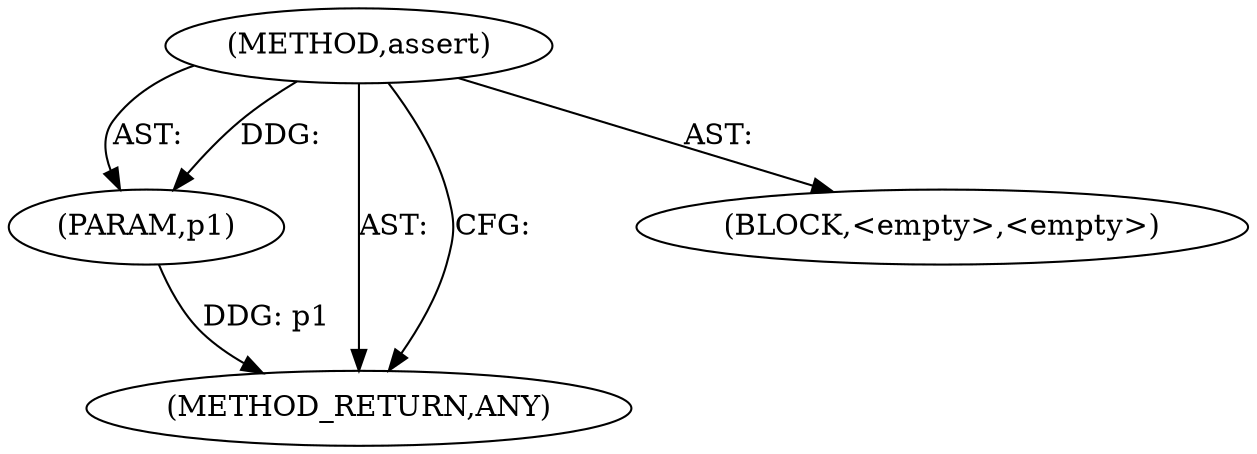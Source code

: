 digraph "assert" {  
"99943" [label = <(METHOD,assert)> ]
"99944" [label = <(PARAM,p1)> ]
"99945" [label = <(METHOD_RETURN,ANY)> ]
"99946" [label = <(BLOCK,&lt;empty&gt;,&lt;empty&gt;)> ]
  "99943" -> "99945"  [ label = "AST: "] 
  "99943" -> "99944"  [ label = "AST: "] 
  "99943" -> "99946"  [ label = "AST: "] 
  "99943" -> "99945"  [ label = "CFG: "] 
  "99944" -> "99945"  [ label = "DDG: p1"] 
  "99943" -> "99944"  [ label = "DDG: "] 
}
